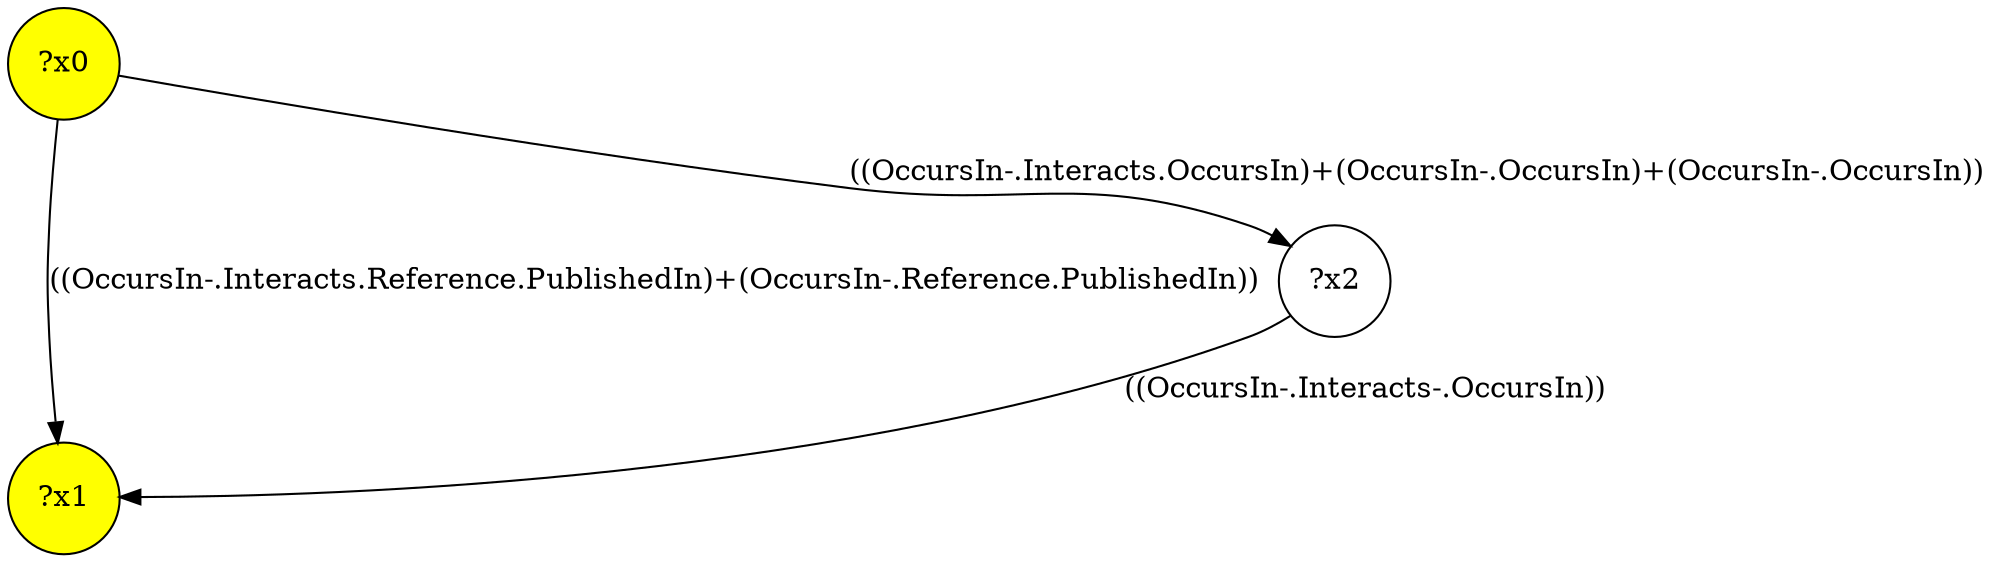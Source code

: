 digraph g {
	x0 [fillcolor="yellow", style="filled," shape=circle, label="?x0"];
	x1 [fillcolor="yellow", style="filled," shape=circle, label="?x1"];
	x0 -> x1 [label="((OccursIn-.Interacts.Reference.PublishedIn)+(OccursIn-.Reference.PublishedIn))"];
	x2 [shape=circle, label="?x2"];
	x0 -> x2 [label="((OccursIn-.Interacts.OccursIn)+(OccursIn-.OccursIn)+(OccursIn-.OccursIn))"];
	x2 -> x1 [label="((OccursIn-.Interacts-.OccursIn))"];
}

